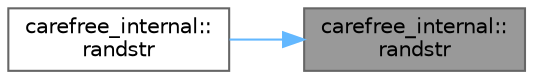 digraph "carefree_internal::randstr"
{
 // LATEX_PDF_SIZE
  bgcolor="transparent";
  edge [fontname=Helvetica,fontsize=10,labelfontname=Helvetica,labelfontsize=10];
  node [fontname=Helvetica,fontsize=10,shape=box,height=0.2,width=0.4];
  rankdir="RL";
  Node1 [id="Node000001",label="carefree_internal::\lrandstr",height=0.2,width=0.4,color="gray40", fillcolor="grey60", style="filled", fontcolor="black",tooltip=" "];
  Node1 -> Node2 [id="edge1_Node000001_Node000002",dir="back",color="steelblue1",style="solid",tooltip=" "];
  Node2 [id="Node000002",label="carefree_internal::\lrandstr",height=0.2,width=0.4,color="grey40", fillcolor="white", style="filled",URL="$namespacecarefree__internal.html#adc3bd71802747976e3ac8d6e22b0194d",tooltip=" "];
}
